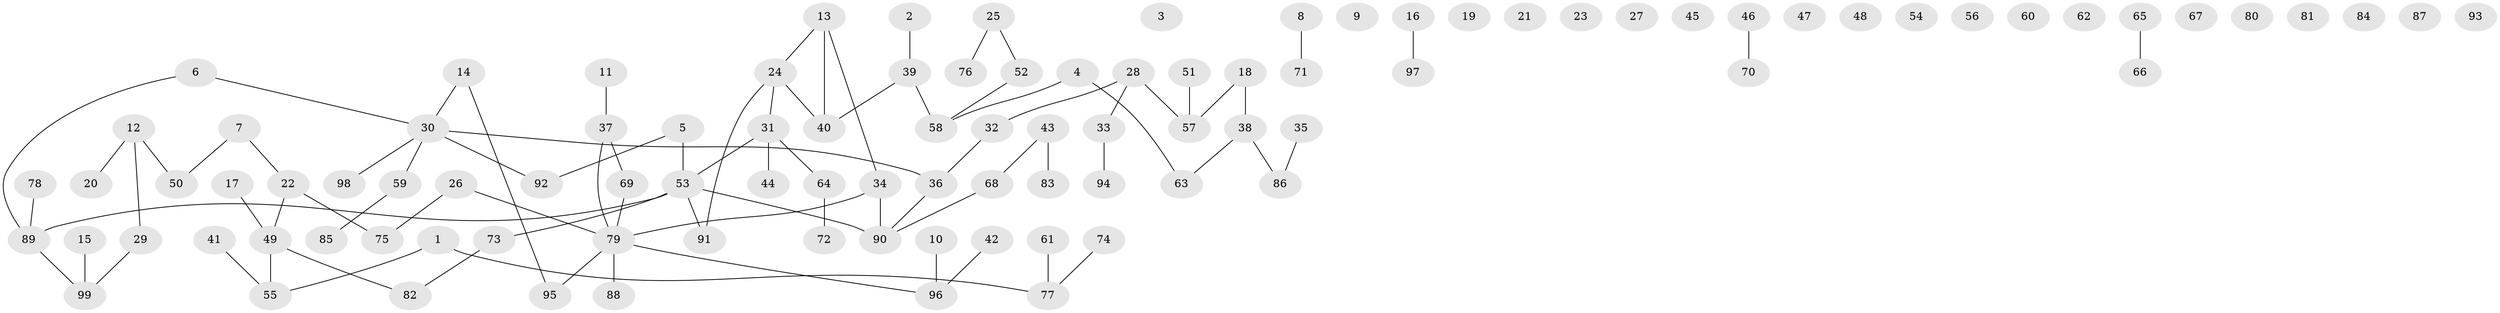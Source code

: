 // Generated by graph-tools (version 1.1) at 2025/13/03/09/25 04:13:08]
// undirected, 99 vertices, 85 edges
graph export_dot {
graph [start="1"]
  node [color=gray90,style=filled];
  1;
  2;
  3;
  4;
  5;
  6;
  7;
  8;
  9;
  10;
  11;
  12;
  13;
  14;
  15;
  16;
  17;
  18;
  19;
  20;
  21;
  22;
  23;
  24;
  25;
  26;
  27;
  28;
  29;
  30;
  31;
  32;
  33;
  34;
  35;
  36;
  37;
  38;
  39;
  40;
  41;
  42;
  43;
  44;
  45;
  46;
  47;
  48;
  49;
  50;
  51;
  52;
  53;
  54;
  55;
  56;
  57;
  58;
  59;
  60;
  61;
  62;
  63;
  64;
  65;
  66;
  67;
  68;
  69;
  70;
  71;
  72;
  73;
  74;
  75;
  76;
  77;
  78;
  79;
  80;
  81;
  82;
  83;
  84;
  85;
  86;
  87;
  88;
  89;
  90;
  91;
  92;
  93;
  94;
  95;
  96;
  97;
  98;
  99;
  1 -- 55;
  1 -- 77;
  2 -- 39;
  4 -- 58;
  4 -- 63;
  5 -- 53;
  5 -- 92;
  6 -- 30;
  6 -- 89;
  7 -- 22;
  7 -- 50;
  8 -- 71;
  10 -- 96;
  11 -- 37;
  12 -- 20;
  12 -- 29;
  12 -- 50;
  13 -- 24;
  13 -- 34;
  13 -- 40;
  14 -- 30;
  14 -- 95;
  15 -- 99;
  16 -- 97;
  17 -- 49;
  18 -- 38;
  18 -- 57;
  22 -- 49;
  22 -- 75;
  24 -- 31;
  24 -- 40;
  24 -- 91;
  25 -- 52;
  25 -- 76;
  26 -- 75;
  26 -- 79;
  28 -- 32;
  28 -- 33;
  28 -- 57;
  29 -- 99;
  30 -- 36;
  30 -- 59;
  30 -- 92;
  30 -- 98;
  31 -- 44;
  31 -- 53;
  31 -- 64;
  32 -- 36;
  33 -- 94;
  34 -- 79;
  34 -- 90;
  35 -- 86;
  36 -- 90;
  37 -- 69;
  37 -- 79;
  38 -- 63;
  38 -- 86;
  39 -- 40;
  39 -- 58;
  41 -- 55;
  42 -- 96;
  43 -- 68;
  43 -- 83;
  46 -- 70;
  49 -- 55;
  49 -- 82;
  51 -- 57;
  52 -- 58;
  53 -- 73;
  53 -- 89;
  53 -- 90;
  53 -- 91;
  59 -- 85;
  61 -- 77;
  64 -- 72;
  65 -- 66;
  68 -- 90;
  69 -- 79;
  73 -- 82;
  74 -- 77;
  78 -- 89;
  79 -- 88;
  79 -- 95;
  79 -- 96;
  89 -- 99;
}
